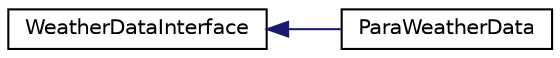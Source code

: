digraph "Graphical Class Hierarchy"
{
  edge [fontname="Helvetica",fontsize="10",labelfontname="Helvetica",labelfontsize="10"];
  node [fontname="Helvetica",fontsize="10",shape=record];
  rankdir="LR";
  Node1 [label="WeatherDataInterface",height=0.2,width=0.4,color="black", fillcolor="white", style="filled",URL="$classWeatherDataInterface.html"];
  Node1 -> Node2 [dir="back",color="midnightblue",fontsize="10",style="solid",fontname="Helvetica"];
  Node2 [label="ParaWeatherData",height=0.2,width=0.4,color="black", fillcolor="white", style="filled",URL="$classParaWeatherData.html"];
}
